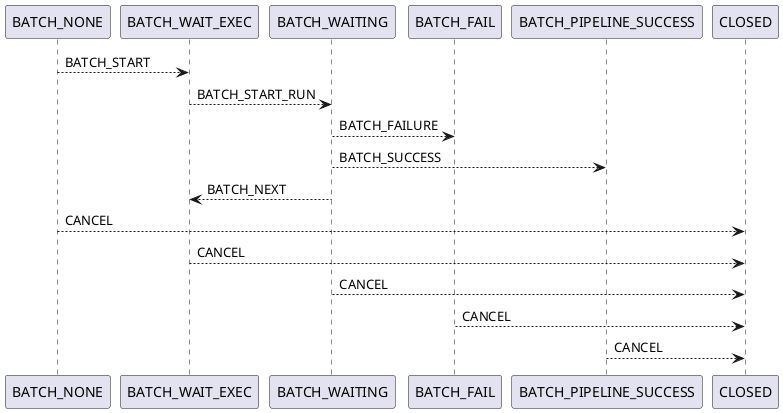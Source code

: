 @startuml
BATCH_NONE --> BATCH_WAIT_EXEC : BATCH_START
BATCH_WAIT_EXEC --> BATCH_WAITING : BATCH_START_RUN
BATCH_WAITING --> BATCH_FAIL : BATCH_FAILURE
BATCH_WAITING --> BATCH_PIPELINE_SUCCESS : BATCH_SUCCESS
BATCH_WAITING --> BATCH_WAIT_EXEC : BATCH_NEXT

BATCH_NONE --> CLOSED : CANCEL
BATCH_WAIT_EXEC --> CLOSED : CANCEL
BATCH_WAITING --> CLOSED : CANCEL
BATCH_FAIL --> CLOSED : CANCEL
BATCH_PIPELINE_SUCCESS --> CLOSED : CANCEL
@enduml